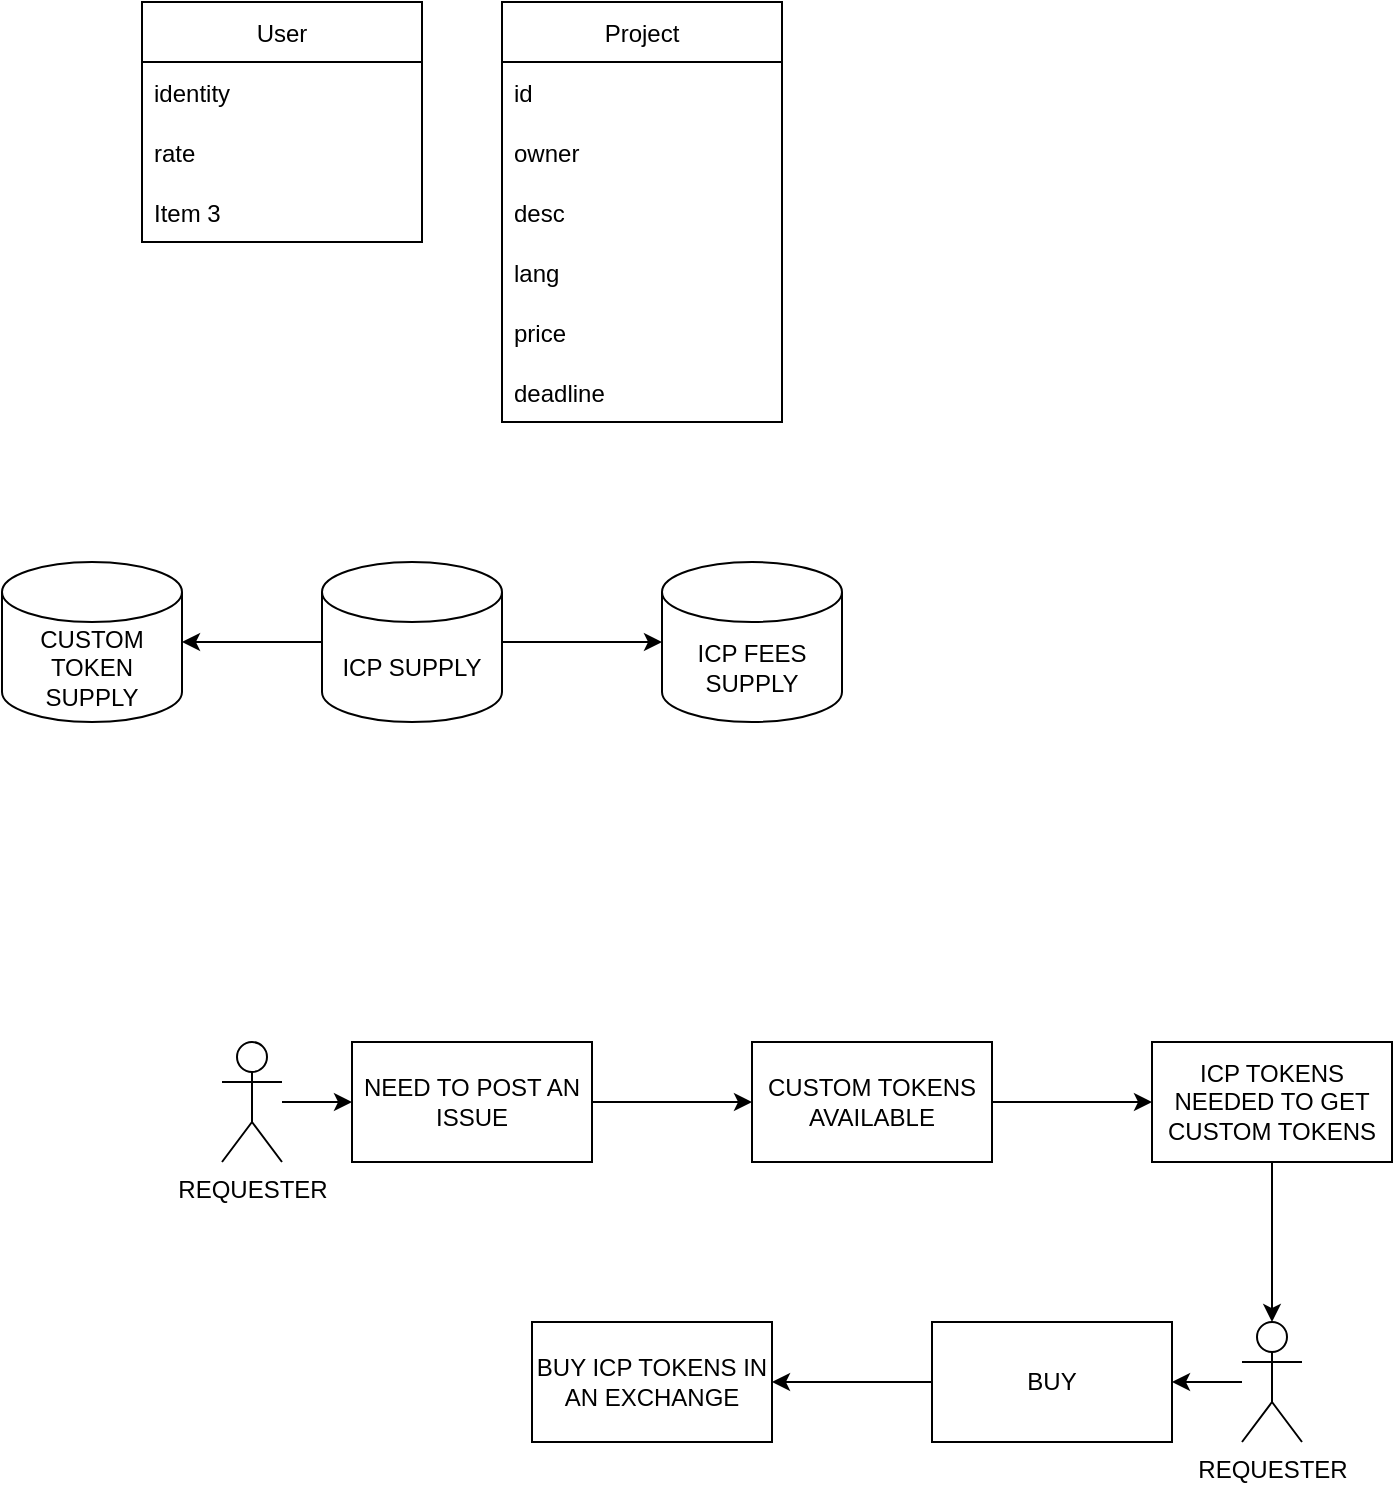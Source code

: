 <mxfile version="20.0.4" type="github">
  <diagram id="-E4rqIcrRXrwPLXp2Tc1" name="Page-1">
    <mxGraphModel dx="2249" dy="776" grid="1" gridSize="10" guides="1" tooltips="1" connect="1" arrows="1" fold="1" page="1" pageScale="1" pageWidth="827" pageHeight="1169" math="0" shadow="0">
      <root>
        <mxCell id="0" />
        <mxCell id="1" parent="0" />
        <mxCell id="mvRj6zF5OCdQS_Vy_unl-1" value="User" style="swimlane;fontStyle=0;childLayout=stackLayout;horizontal=1;startSize=30;horizontalStack=0;resizeParent=1;resizeParentMax=0;resizeLast=0;collapsible=1;marginBottom=0;" parent="1" vertex="1">
          <mxGeometry x="60" y="80" width="140" height="120" as="geometry" />
        </mxCell>
        <mxCell id="mvRj6zF5OCdQS_Vy_unl-2" value="identity" style="text;strokeColor=none;fillColor=none;align=left;verticalAlign=middle;spacingLeft=4;spacingRight=4;overflow=hidden;points=[[0,0.5],[1,0.5]];portConstraint=eastwest;rotatable=0;" parent="mvRj6zF5OCdQS_Vy_unl-1" vertex="1">
          <mxGeometry y="30" width="140" height="30" as="geometry" />
        </mxCell>
        <mxCell id="mvRj6zF5OCdQS_Vy_unl-3" value="rate" style="text;strokeColor=none;fillColor=none;align=left;verticalAlign=middle;spacingLeft=4;spacingRight=4;overflow=hidden;points=[[0,0.5],[1,0.5]];portConstraint=eastwest;rotatable=0;" parent="mvRj6zF5OCdQS_Vy_unl-1" vertex="1">
          <mxGeometry y="60" width="140" height="30" as="geometry" />
        </mxCell>
        <mxCell id="mvRj6zF5OCdQS_Vy_unl-4" value="Item 3" style="text;strokeColor=none;fillColor=none;align=left;verticalAlign=middle;spacingLeft=4;spacingRight=4;overflow=hidden;points=[[0,0.5],[1,0.5]];portConstraint=eastwest;rotatable=0;" parent="mvRj6zF5OCdQS_Vy_unl-1" vertex="1">
          <mxGeometry y="90" width="140" height="30" as="geometry" />
        </mxCell>
        <mxCell id="mvRj6zF5OCdQS_Vy_unl-5" value="Project" style="swimlane;fontStyle=0;childLayout=stackLayout;horizontal=1;startSize=30;horizontalStack=0;resizeParent=1;resizeParentMax=0;resizeLast=0;collapsible=1;marginBottom=0;" parent="1" vertex="1">
          <mxGeometry x="240" y="80" width="140" height="210" as="geometry" />
        </mxCell>
        <mxCell id="mvRj6zF5OCdQS_Vy_unl-6" value="id" style="text;strokeColor=none;fillColor=none;align=left;verticalAlign=middle;spacingLeft=4;spacingRight=4;overflow=hidden;points=[[0,0.5],[1,0.5]];portConstraint=eastwest;rotatable=0;" parent="mvRj6zF5OCdQS_Vy_unl-5" vertex="1">
          <mxGeometry y="30" width="140" height="30" as="geometry" />
        </mxCell>
        <mxCell id="mvRj6zF5OCdQS_Vy_unl-7" value="owner" style="text;strokeColor=none;fillColor=none;align=left;verticalAlign=middle;spacingLeft=4;spacingRight=4;overflow=hidden;points=[[0,0.5],[1,0.5]];portConstraint=eastwest;rotatable=0;" parent="mvRj6zF5OCdQS_Vy_unl-5" vertex="1">
          <mxGeometry y="60" width="140" height="30" as="geometry" />
        </mxCell>
        <mxCell id="mvRj6zF5OCdQS_Vy_unl-8" value="desc" style="text;strokeColor=none;fillColor=none;align=left;verticalAlign=middle;spacingLeft=4;spacingRight=4;overflow=hidden;points=[[0,0.5],[1,0.5]];portConstraint=eastwest;rotatable=0;" parent="mvRj6zF5OCdQS_Vy_unl-5" vertex="1">
          <mxGeometry y="90" width="140" height="30" as="geometry" />
        </mxCell>
        <mxCell id="mvRj6zF5OCdQS_Vy_unl-11" value="lang" style="text;strokeColor=none;fillColor=none;align=left;verticalAlign=middle;spacingLeft=4;spacingRight=4;overflow=hidden;points=[[0,0.5],[1,0.5]];portConstraint=eastwest;rotatable=0;" parent="mvRj6zF5OCdQS_Vy_unl-5" vertex="1">
          <mxGeometry y="120" width="140" height="30" as="geometry" />
        </mxCell>
        <mxCell id="mvRj6zF5OCdQS_Vy_unl-9" value="price" style="text;strokeColor=none;fillColor=none;align=left;verticalAlign=middle;spacingLeft=4;spacingRight=4;overflow=hidden;points=[[0,0.5],[1,0.5]];portConstraint=eastwest;rotatable=0;" parent="mvRj6zF5OCdQS_Vy_unl-5" vertex="1">
          <mxGeometry y="150" width="140" height="30" as="geometry" />
        </mxCell>
        <mxCell id="mvRj6zF5OCdQS_Vy_unl-10" value="deadline" style="text;strokeColor=none;fillColor=none;align=left;verticalAlign=middle;spacingLeft=4;spacingRight=4;overflow=hidden;points=[[0,0.5],[1,0.5]];portConstraint=eastwest;rotatable=0;" parent="mvRj6zF5OCdQS_Vy_unl-5" vertex="1">
          <mxGeometry y="180" width="140" height="30" as="geometry" />
        </mxCell>
        <mxCell id="-_ocpUVoCZEyNk-bwwx2-8" value="" style="edgeStyle=orthogonalEdgeStyle;rounded=0;orthogonalLoop=1;jettySize=auto;html=1;" edge="1" parent="1" source="-_ocpUVoCZEyNk-bwwx2-2" target="-_ocpUVoCZEyNk-bwwx2-7">
          <mxGeometry relative="1" as="geometry" />
        </mxCell>
        <mxCell id="-_ocpUVoCZEyNk-bwwx2-10" value="" style="edgeStyle=orthogonalEdgeStyle;rounded=0;orthogonalLoop=1;jettySize=auto;html=1;" edge="1" parent="1" source="-_ocpUVoCZEyNk-bwwx2-2" target="-_ocpUVoCZEyNk-bwwx2-9">
          <mxGeometry relative="1" as="geometry" />
        </mxCell>
        <mxCell id="-_ocpUVoCZEyNk-bwwx2-2" value="ICP SUPPLY" style="shape=cylinder3;whiteSpace=wrap;html=1;boundedLbl=1;backgroundOutline=1;size=15;" vertex="1" parent="1">
          <mxGeometry x="150" y="360" width="90" height="80" as="geometry" />
        </mxCell>
        <mxCell id="-_ocpUVoCZEyNk-bwwx2-12" value="" style="edgeStyle=orthogonalEdgeStyle;rounded=0;orthogonalLoop=1;jettySize=auto;html=1;" edge="1" parent="1" source="-_ocpUVoCZEyNk-bwwx2-3" target="-_ocpUVoCZEyNk-bwwx2-11">
          <mxGeometry relative="1" as="geometry" />
        </mxCell>
        <mxCell id="-_ocpUVoCZEyNk-bwwx2-3" value="REQUESTER" style="shape=umlActor;verticalLabelPosition=bottom;verticalAlign=top;html=1;outlineConnect=0;" vertex="1" parent="1">
          <mxGeometry x="100" y="600" width="30" height="60" as="geometry" />
        </mxCell>
        <mxCell id="-_ocpUVoCZEyNk-bwwx2-7" value="CUSTOM TOKEN SUPPLY" style="shape=cylinder3;whiteSpace=wrap;html=1;boundedLbl=1;backgroundOutline=1;size=15;" vertex="1" parent="1">
          <mxGeometry x="-10" y="360" width="90" height="80" as="geometry" />
        </mxCell>
        <mxCell id="-_ocpUVoCZEyNk-bwwx2-9" value="ICP FEES SUPPLY" style="shape=cylinder3;whiteSpace=wrap;html=1;boundedLbl=1;backgroundOutline=1;size=15;" vertex="1" parent="1">
          <mxGeometry x="320" y="360" width="90" height="80" as="geometry" />
        </mxCell>
        <mxCell id="-_ocpUVoCZEyNk-bwwx2-14" value="" style="edgeStyle=orthogonalEdgeStyle;rounded=0;orthogonalLoop=1;jettySize=auto;html=1;" edge="1" parent="1" source="-_ocpUVoCZEyNk-bwwx2-11" target="-_ocpUVoCZEyNk-bwwx2-13">
          <mxGeometry relative="1" as="geometry" />
        </mxCell>
        <mxCell id="-_ocpUVoCZEyNk-bwwx2-11" value="NEED TO POST AN ISSUE" style="whiteSpace=wrap;html=1;verticalAlign=middle;" vertex="1" parent="1">
          <mxGeometry x="165" y="600" width="120" height="60" as="geometry" />
        </mxCell>
        <mxCell id="-_ocpUVoCZEyNk-bwwx2-16" value="" style="edgeStyle=orthogonalEdgeStyle;rounded=0;orthogonalLoop=1;jettySize=auto;html=1;" edge="1" parent="1" source="-_ocpUVoCZEyNk-bwwx2-13" target="-_ocpUVoCZEyNk-bwwx2-15">
          <mxGeometry relative="1" as="geometry" />
        </mxCell>
        <mxCell id="-_ocpUVoCZEyNk-bwwx2-13" value="CUSTOM TOKENS AVAILABLE" style="whiteSpace=wrap;html=1;verticalAlign=middle;" vertex="1" parent="1">
          <mxGeometry x="365" y="600" width="120" height="60" as="geometry" />
        </mxCell>
        <mxCell id="-_ocpUVoCZEyNk-bwwx2-18" value="" style="edgeStyle=orthogonalEdgeStyle;rounded=0;orthogonalLoop=1;jettySize=auto;html=1;" edge="1" parent="1" source="-_ocpUVoCZEyNk-bwwx2-15" target="-_ocpUVoCZEyNk-bwwx2-17">
          <mxGeometry relative="1" as="geometry" />
        </mxCell>
        <mxCell id="-_ocpUVoCZEyNk-bwwx2-15" value="ICP TOKENS NEEDED TO GET CUSTOM TOKENS" style="whiteSpace=wrap;html=1;verticalAlign=middle;" vertex="1" parent="1">
          <mxGeometry x="565" y="600" width="120" height="60" as="geometry" />
        </mxCell>
        <mxCell id="-_ocpUVoCZEyNk-bwwx2-20" value="" style="edgeStyle=orthogonalEdgeStyle;rounded=0;orthogonalLoop=1;jettySize=auto;html=1;" edge="1" parent="1" source="-_ocpUVoCZEyNk-bwwx2-17" target="-_ocpUVoCZEyNk-bwwx2-19">
          <mxGeometry relative="1" as="geometry" />
        </mxCell>
        <mxCell id="-_ocpUVoCZEyNk-bwwx2-17" value="REQUESTER" style="shape=umlActor;verticalLabelPosition=bottom;verticalAlign=top;html=1;outlineConnect=0;" vertex="1" parent="1">
          <mxGeometry x="610" y="740" width="30" height="60" as="geometry" />
        </mxCell>
        <mxCell id="-_ocpUVoCZEyNk-bwwx2-22" value="" style="edgeStyle=orthogonalEdgeStyle;rounded=0;orthogonalLoop=1;jettySize=auto;html=1;" edge="1" parent="1" source="-_ocpUVoCZEyNk-bwwx2-19" target="-_ocpUVoCZEyNk-bwwx2-21">
          <mxGeometry relative="1" as="geometry" />
        </mxCell>
        <mxCell id="-_ocpUVoCZEyNk-bwwx2-19" value="BUY" style="whiteSpace=wrap;html=1;verticalAlign=middle;" vertex="1" parent="1">
          <mxGeometry x="455" y="740" width="120" height="60" as="geometry" />
        </mxCell>
        <mxCell id="-_ocpUVoCZEyNk-bwwx2-21" value="BUY ICP TOKENS IN AN EXCHANGE" style="whiteSpace=wrap;html=1;verticalAlign=middle;" vertex="1" parent="1">
          <mxGeometry x="255" y="740" width="120" height="60" as="geometry" />
        </mxCell>
      </root>
    </mxGraphModel>
  </diagram>
</mxfile>
